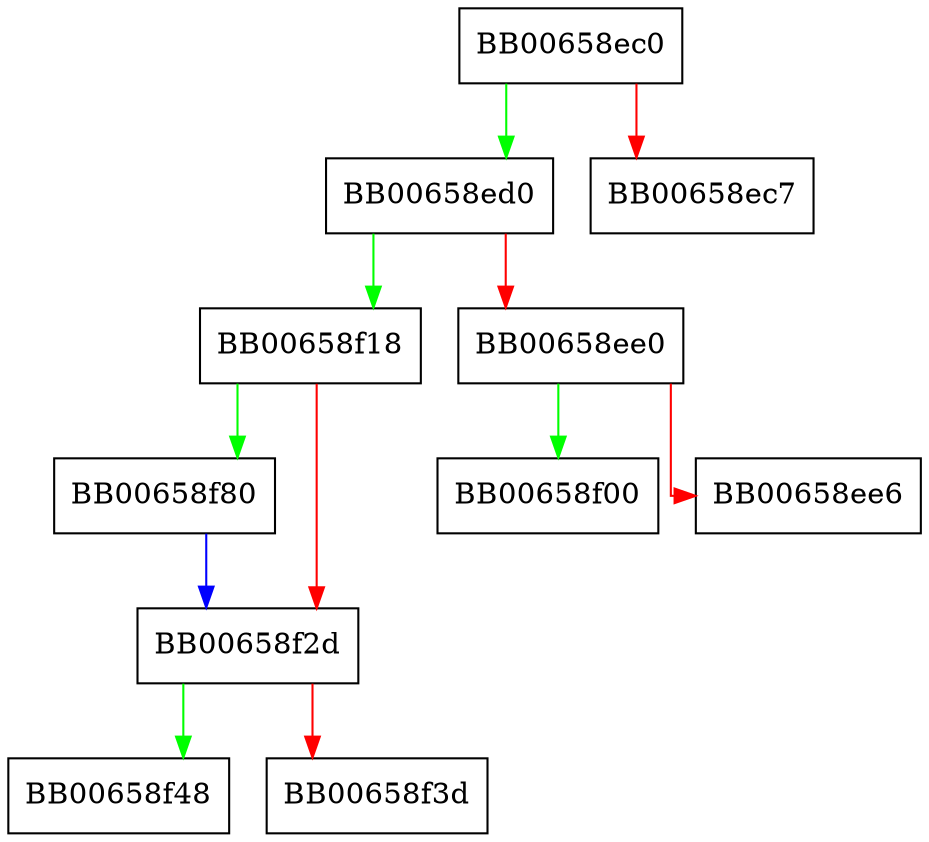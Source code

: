 digraph by_file_ctrl {
  node [shape="box"];
  graph [splines=ortho];
  BB00658ec0 -> BB00658ed0 [color="green"];
  BB00658ec0 -> BB00658ec7 [color="red"];
  BB00658ed0 -> BB00658f18 [color="green"];
  BB00658ed0 -> BB00658ee0 [color="red"];
  BB00658ee0 -> BB00658f00 [color="green"];
  BB00658ee0 -> BB00658ee6 [color="red"];
  BB00658f18 -> BB00658f80 [color="green"];
  BB00658f18 -> BB00658f2d [color="red"];
  BB00658f2d -> BB00658f48 [color="green"];
  BB00658f2d -> BB00658f3d [color="red"];
  BB00658f80 -> BB00658f2d [color="blue"];
}